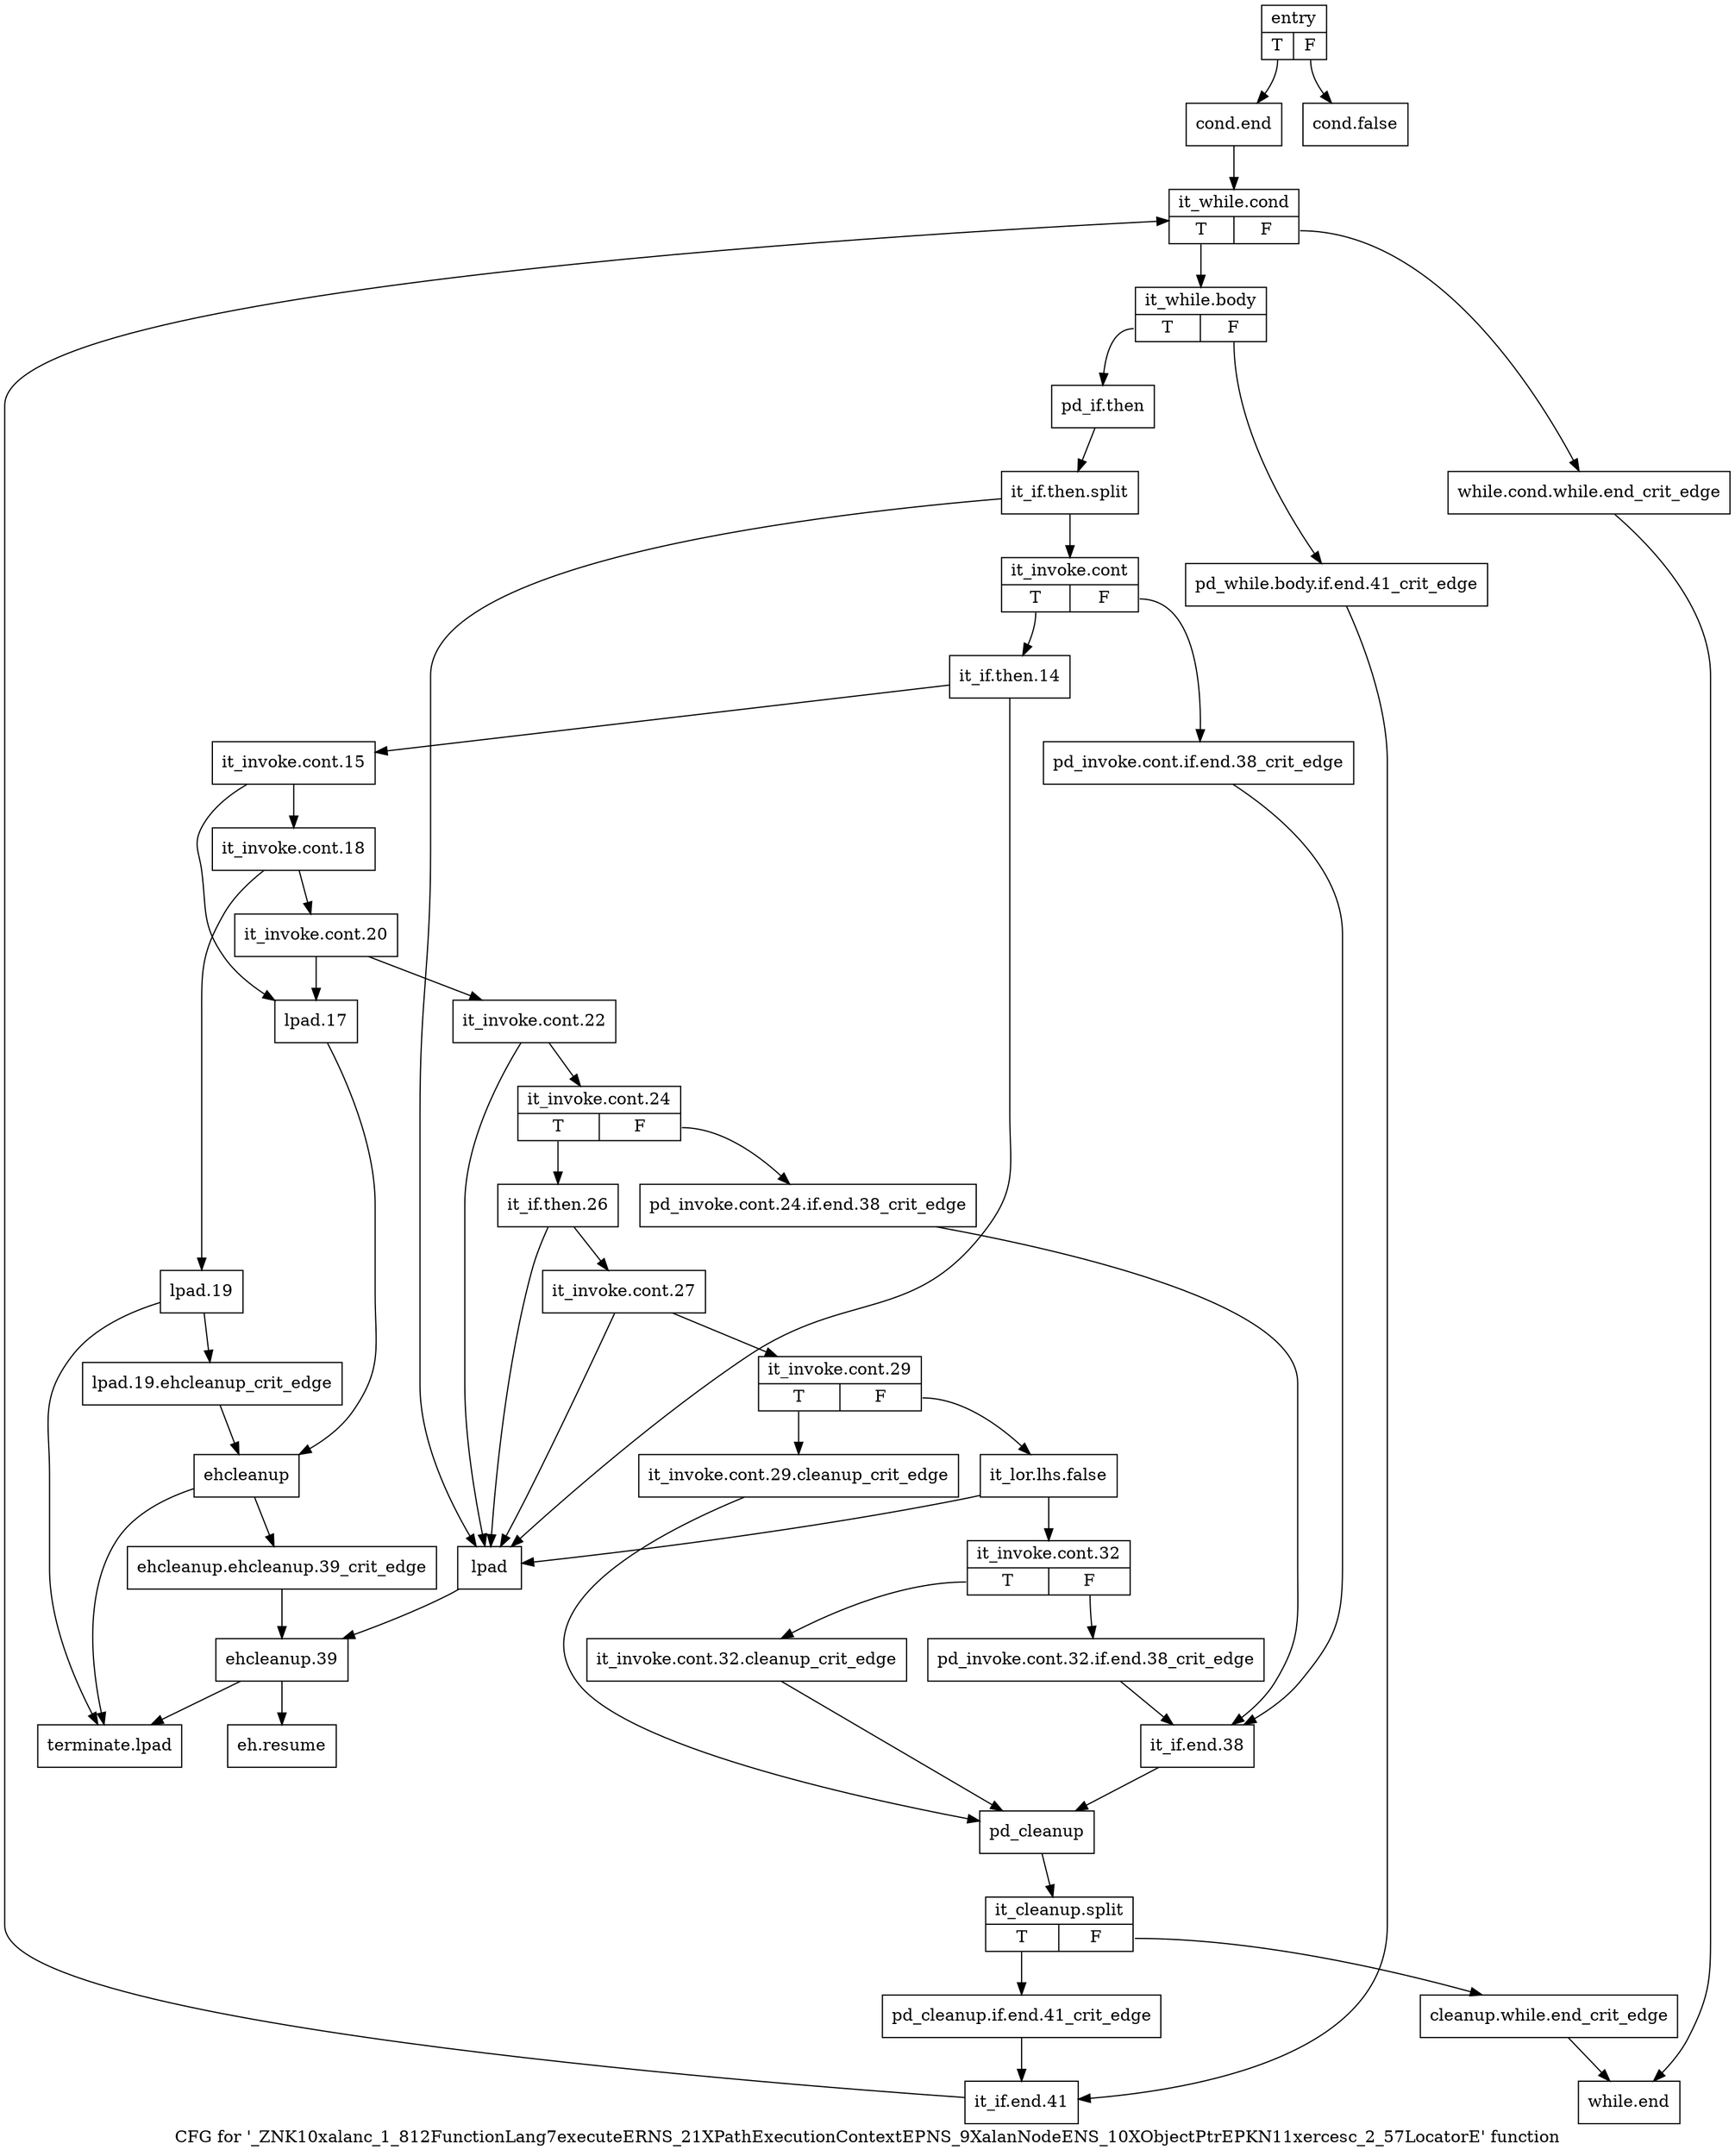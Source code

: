 digraph "CFG for '_ZNK10xalanc_1_812FunctionLang7executeERNS_21XPathExecutionContextEPNS_9XalanNodeENS_10XObjectPtrEPKN11xercesc_2_57LocatorE' function" {
	label="CFG for '_ZNK10xalanc_1_812FunctionLang7executeERNS_21XPathExecutionContextEPNS_9XalanNodeENS_10XObjectPtrEPKN11xercesc_2_57LocatorE' function";

	Node0x623b8a0 [shape=record,label="{entry|{<s0>T|<s1>F}}"];
	Node0x623b8a0:s0 -> Node0x623b940;
	Node0x623b8a0:s1 -> Node0x623b8f0;
	Node0x623b8f0 [shape=record,label="{cond.false}"];
	Node0x623b940 [shape=record,label="{cond.end}"];
	Node0x623b940 -> Node0x623b990;
	Node0x623b990 [shape=record,label="{it_while.cond|{<s0>T|<s1>F}}"];
	Node0x623b990:s0 -> Node0x623ba30;
	Node0x623b990:s1 -> Node0x623b9e0;
	Node0x623b9e0 [shape=record,label="{while.cond.while.end_crit_edge}"];
	Node0x623b9e0 -> Node0x623c430;
	Node0x623ba30 [shape=record,label="{it_while.body|{<s0>T|<s1>F}}"];
	Node0x623ba30:s0 -> Node0x623bad0;
	Node0x623ba30:s1 -> Node0x623ba80;
	Node0x623ba80 [shape=record,label="{pd_while.body.if.end.41_crit_edge}"];
	Node0x623ba80 -> Node0x623c3e0;
	Node0x623bad0 [shape=record,label="{pd_if.then}"];
	Node0x623bad0 -> Node0xb941780;
	Node0xb941780 [shape=record,label="{it_if.then.split}"];
	Node0xb941780 -> Node0x623bb20;
	Node0xb941780 -> Node0x623c070;
	Node0x623bb20 [shape=record,label="{it_invoke.cont|{<s0>T|<s1>F}}"];
	Node0x623bb20:s0 -> Node0x623bbc0;
	Node0x623bb20:s1 -> Node0x623bb70;
	Node0x623bb70 [shape=record,label="{pd_invoke.cont.if.end.38_crit_edge}"];
	Node0x623bb70 -> Node0x623c250;
	Node0x623bbc0 [shape=record,label="{it_if.then.14}"];
	Node0x623bbc0 -> Node0x623bc10;
	Node0x623bbc0 -> Node0x623c070;
	Node0x623bc10 [shape=record,label="{it_invoke.cont.15}"];
	Node0x623bc10 -> Node0x623bc60;
	Node0x623bc10 -> Node0x623c0c0;
	Node0x623bc60 [shape=record,label="{it_invoke.cont.18}"];
	Node0x623bc60 -> Node0x623bcb0;
	Node0x623bc60 -> Node0x623c110;
	Node0x623bcb0 [shape=record,label="{it_invoke.cont.20}"];
	Node0x623bcb0 -> Node0x623bd00;
	Node0x623bcb0 -> Node0x623c0c0;
	Node0x623bd00 [shape=record,label="{it_invoke.cont.22}"];
	Node0x623bd00 -> Node0x623bd50;
	Node0x623bd00 -> Node0x623c070;
	Node0x623bd50 [shape=record,label="{it_invoke.cont.24|{<s0>T|<s1>F}}"];
	Node0x623bd50:s0 -> Node0x623bdf0;
	Node0x623bd50:s1 -> Node0x623bda0;
	Node0x623bda0 [shape=record,label="{pd_invoke.cont.24.if.end.38_crit_edge}"];
	Node0x623bda0 -> Node0x623c250;
	Node0x623bdf0 [shape=record,label="{it_if.then.26}"];
	Node0x623bdf0 -> Node0x623be40;
	Node0x623bdf0 -> Node0x623c070;
	Node0x623be40 [shape=record,label="{it_invoke.cont.27}"];
	Node0x623be40 -> Node0x623be90;
	Node0x623be40 -> Node0x623c070;
	Node0x623be90 [shape=record,label="{it_invoke.cont.29|{<s0>T|<s1>F}}"];
	Node0x623be90:s0 -> Node0x623bee0;
	Node0x623be90:s1 -> Node0x623bf30;
	Node0x623bee0 [shape=record,label="{it_invoke.cont.29.cleanup_crit_edge}"];
	Node0x623bee0 -> Node0x623c2a0;
	Node0x623bf30 [shape=record,label="{it_lor.lhs.false}"];
	Node0x623bf30 -> Node0x623bf80;
	Node0x623bf30 -> Node0x623c070;
	Node0x623bf80 [shape=record,label="{it_invoke.cont.32|{<s0>T|<s1>F}}"];
	Node0x623bf80:s0 -> Node0x623c020;
	Node0x623bf80:s1 -> Node0x623bfd0;
	Node0x623bfd0 [shape=record,label="{pd_invoke.cont.32.if.end.38_crit_edge}"];
	Node0x623bfd0 -> Node0x623c250;
	Node0x623c020 [shape=record,label="{it_invoke.cont.32.cleanup_crit_edge}"];
	Node0x623c020 -> Node0x623c2a0;
	Node0x623c070 [shape=record,label="{lpad}"];
	Node0x623c070 -> Node0x623c390;
	Node0x623c0c0 [shape=record,label="{lpad.17}"];
	Node0x623c0c0 -> Node0x623c1b0;
	Node0x623c110 [shape=record,label="{lpad.19}"];
	Node0x623c110 -> Node0x623c160;
	Node0x623c110 -> Node0x623c4d0;
	Node0x623c160 [shape=record,label="{lpad.19.ehcleanup_crit_edge}"];
	Node0x623c160 -> Node0x623c1b0;
	Node0x623c1b0 [shape=record,label="{ehcleanup}"];
	Node0x623c1b0 -> Node0x623c200;
	Node0x623c1b0 -> Node0x623c4d0;
	Node0x623c200 [shape=record,label="{ehcleanup.ehcleanup.39_crit_edge}"];
	Node0x623c200 -> Node0x623c390;
	Node0x623c250 [shape=record,label="{it_if.end.38}"];
	Node0x623c250 -> Node0x623c2a0;
	Node0x623c2a0 [shape=record,label="{pd_cleanup}"];
	Node0x623c2a0 -> Node0xb9471c0;
	Node0xb9471c0 [shape=record,label="{it_cleanup.split|{<s0>T|<s1>F}}"];
	Node0xb9471c0:s0 -> Node0x623c340;
	Node0xb9471c0:s1 -> Node0x623c2f0;
	Node0x623c2f0 [shape=record,label="{cleanup.while.end_crit_edge}"];
	Node0x623c2f0 -> Node0x623c430;
	Node0x623c340 [shape=record,label="{pd_cleanup.if.end.41_crit_edge}"];
	Node0x623c340 -> Node0x623c3e0;
	Node0x623c390 [shape=record,label="{ehcleanup.39}"];
	Node0x623c390 -> Node0x623c480;
	Node0x623c390 -> Node0x623c4d0;
	Node0x623c3e0 [shape=record,label="{it_if.end.41}"];
	Node0x623c3e0 -> Node0x623b990;
	Node0x623c430 [shape=record,label="{while.end}"];
	Node0x623c480 [shape=record,label="{eh.resume}"];
	Node0x623c4d0 [shape=record,label="{terminate.lpad}"];
}
